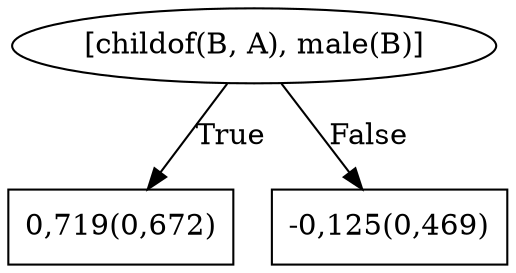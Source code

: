 digraph G{ 
1[label = "[childof(B, A), male(B)]"];
1 -> 2[label="True"];
1 -> 3[label="False"];
2[shape = box,label = "0,719(0,672)"];
3[shape = box,label = "-0,125(0,469)"];
}
